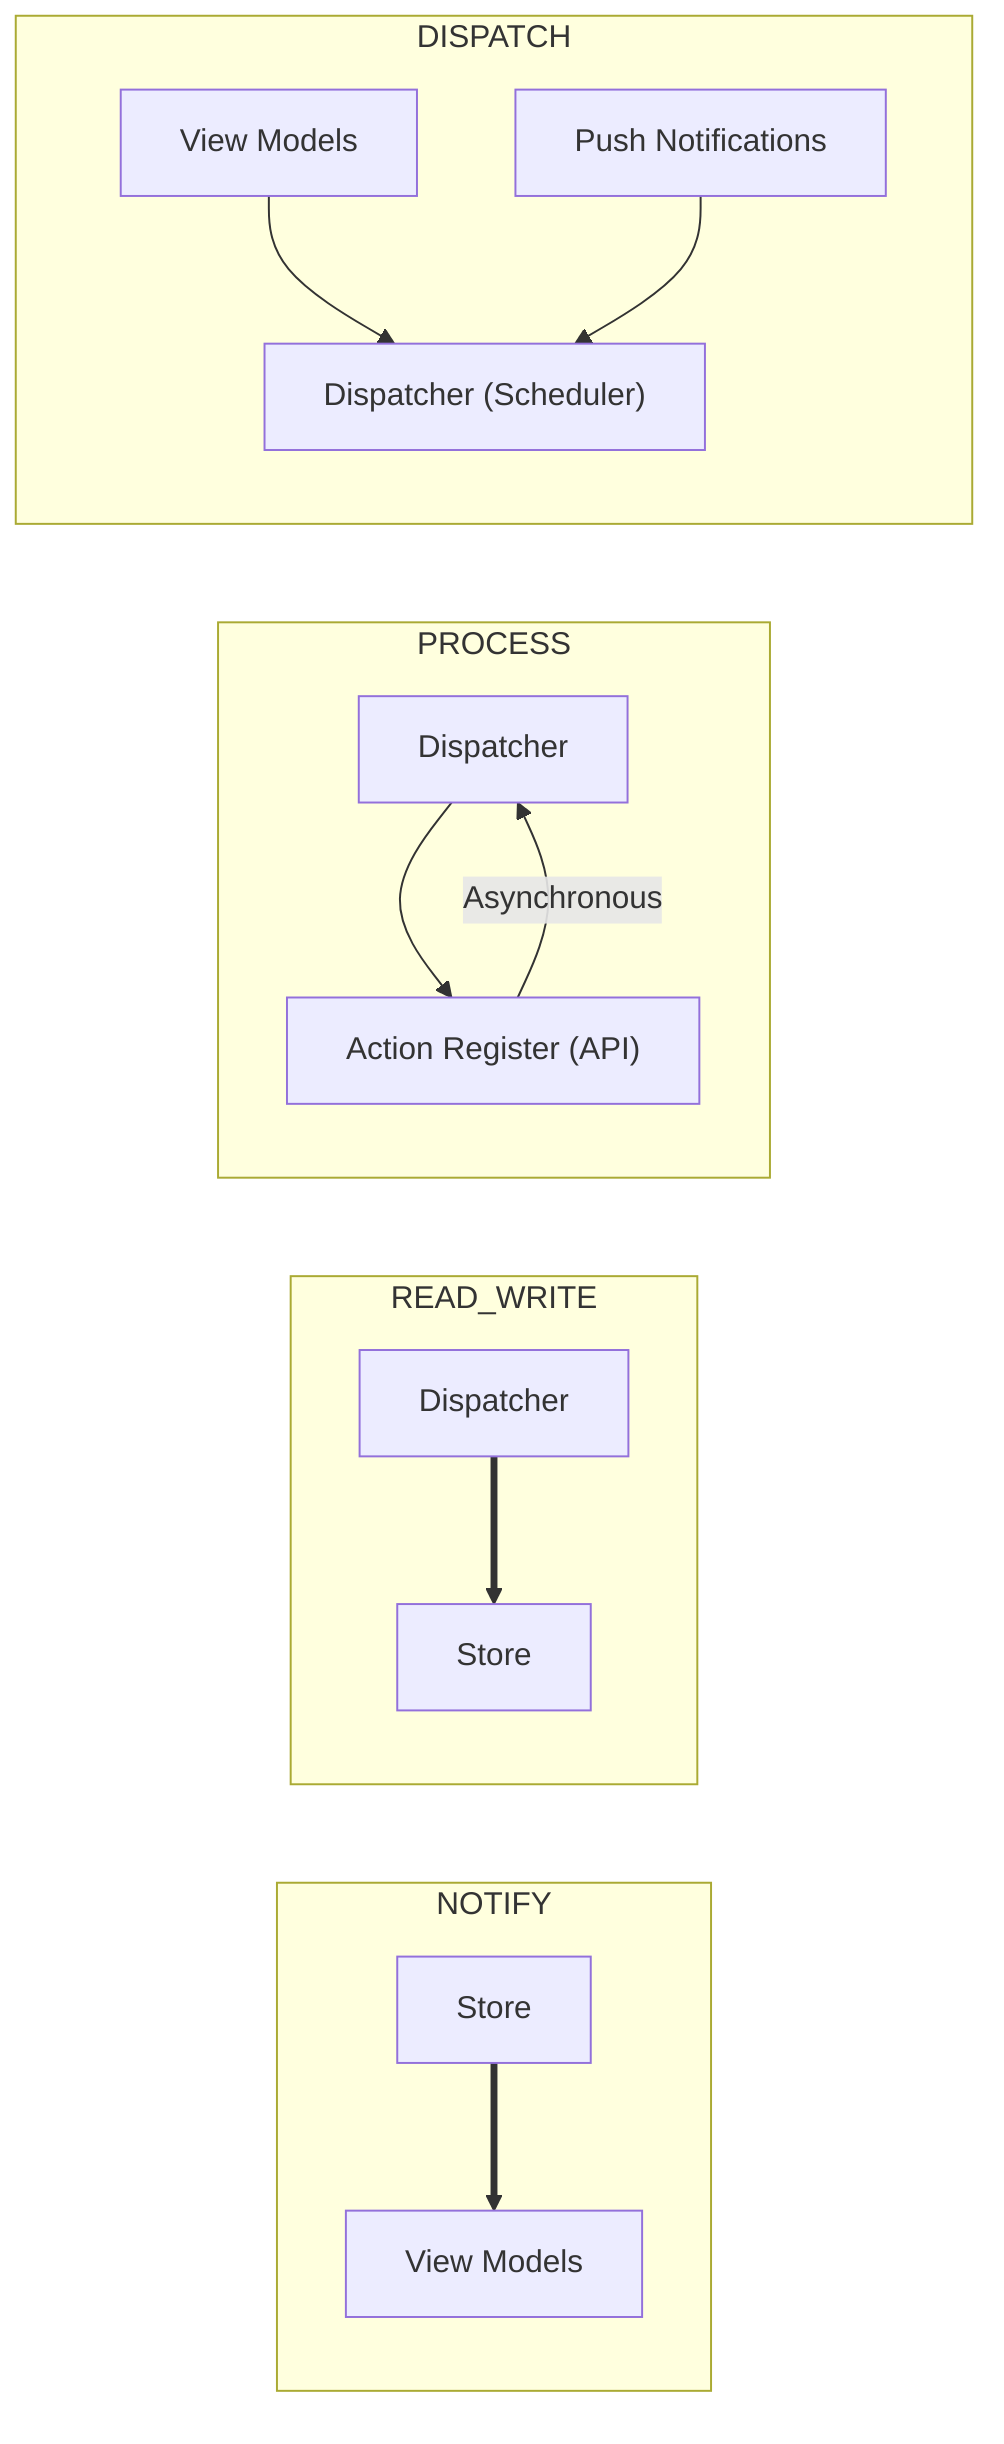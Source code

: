 graph LR
    subgraph NOTIFY
    D4[Store] ==> A4[View Models]
    end

    subgraph READ_WRITE
    B3[Dispatcher] ==> D3[Store]
    end

    subgraph PROCESS
    B2[Dispatcher] --> C2["Action Register (API)"]
    C2 -- Asynchronous --> B2
    end

    subgraph DISPATCH
    A1[View Models] --> B1["Dispatcher (Scheduler)"]
    C1[Push Notifications] --> B1
    end